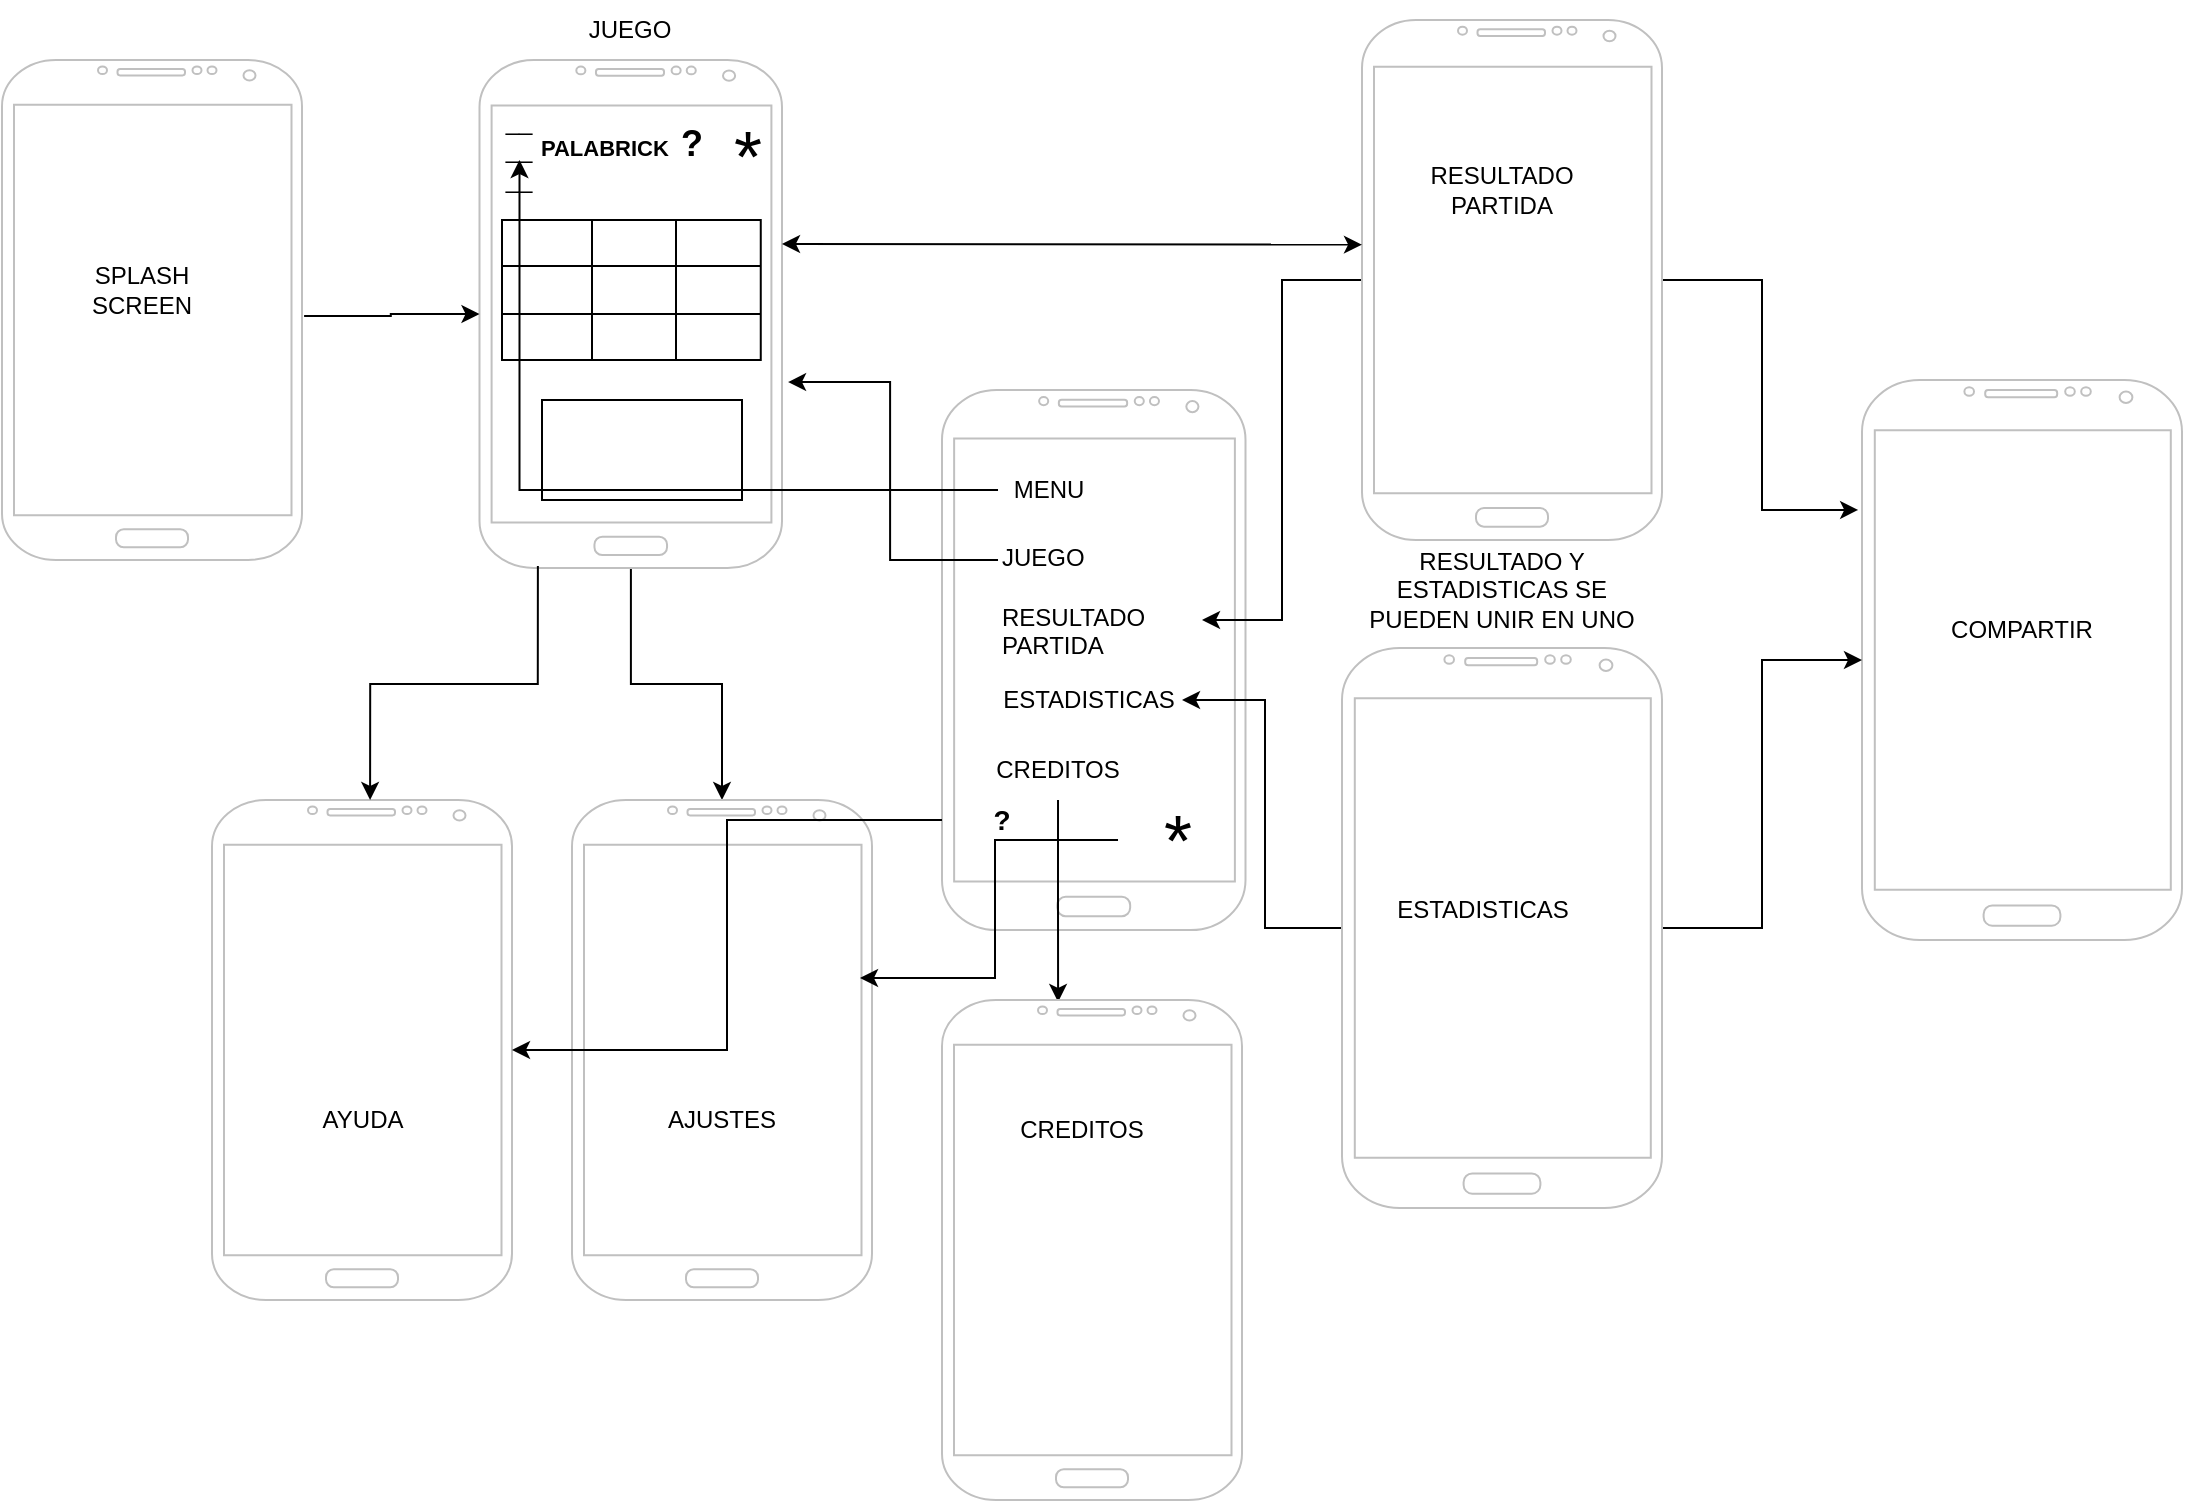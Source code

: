 <mxfile version="16.5.1" type="device"><diagram id="6ODRwVOUylyzVqadnR0H" name="Página-1"><mxGraphModel dx="1026" dy="512" grid="1" gridSize="10" guides="1" tooltips="1" connect="1" arrows="1" fold="1" page="1" pageScale="1" pageWidth="1169" pageHeight="827" math="0" shadow="0"><root><mxCell id="0"/><mxCell id="1" parent="0"/><mxCell id="hPEPq6X0XaU8aF3SA5c6-1" value="" style="verticalLabelPosition=bottom;verticalAlign=top;html=1;shadow=0;dashed=0;strokeWidth=1;shape=mxgraph.android.phone2;strokeColor=#c0c0c0;" parent="1" vertex="1"><mxGeometry x="480" y="285" width="151.75" height="270" as="geometry"/></mxCell><mxCell id="nyRfSfvyOXsMAw-CzOQ8-35" value="" style="edgeStyle=orthogonalEdgeStyle;rounded=0;orthogonalLoop=1;jettySize=auto;html=1;" parent="1" source="hPEPq6X0XaU8aF3SA5c6-2" target="hPEPq6X0XaU8aF3SA5c6-3" edge="1"><mxGeometry relative="1" as="geometry"/></mxCell><mxCell id="hPEPq6X0XaU8aF3SA5c6-2" value="" style="verticalLabelPosition=bottom;verticalAlign=top;html=1;shadow=0;dashed=0;strokeWidth=1;shape=mxgraph.android.phone2;strokeColor=#c0c0c0;" parent="1" vertex="1"><mxGeometry x="248.75" y="120" width="151.25" height="254" as="geometry"/></mxCell><mxCell id="hPEPq6X0XaU8aF3SA5c6-3" value="" style="verticalLabelPosition=bottom;verticalAlign=top;html=1;shadow=0;dashed=0;strokeWidth=1;shape=mxgraph.android.phone2;strokeColor=#c0c0c0;" parent="1" vertex="1"><mxGeometry x="295" y="490" width="150" height="250" as="geometry"/></mxCell><mxCell id="nyRfSfvyOXsMAw-CzOQ8-15" style="edgeStyle=orthogonalEdgeStyle;rounded=0;orthogonalLoop=1;jettySize=auto;html=1;entryX=-0.012;entryY=0.232;entryDx=0;entryDy=0;entryPerimeter=0;" parent="1" source="hPEPq6X0XaU8aF3SA5c6-4" target="8tJ1-jJ_CyWqkfRoduWx-6" edge="1"><mxGeometry relative="1" as="geometry"/></mxCell><mxCell id="nyRfSfvyOXsMAw-CzOQ8-76" style="edgeStyle=orthogonalEdgeStyle;rounded=0;orthogonalLoop=1;jettySize=auto;html=1;entryX=1;entryY=0.5;entryDx=0;entryDy=0;fontSize=14;" parent="1" source="hPEPq6X0XaU8aF3SA5c6-4" target="nyRfSfvyOXsMAw-CzOQ8-5" edge="1"><mxGeometry relative="1" as="geometry"/></mxCell><mxCell id="hPEPq6X0XaU8aF3SA5c6-4" value="" style="verticalLabelPosition=bottom;verticalAlign=top;html=1;shadow=0;dashed=0;strokeWidth=1;shape=mxgraph.android.phone2;strokeColor=#c0c0c0;" parent="1" vertex="1"><mxGeometry x="690" y="100" width="150" height="260" as="geometry"/></mxCell><mxCell id="8tJ1-jJ_CyWqkfRoduWx-3" value="JUEGO" style="text;html=1;strokeColor=none;fillColor=none;align=center;verticalAlign=middle;whiteSpace=wrap;rounded=0;" parent="1" vertex="1"><mxGeometry x="294.38" y="90" width="60" height="30" as="geometry"/></mxCell><mxCell id="8tJ1-jJ_CyWqkfRoduWx-5" value="RESULTADO&lt;br&gt;PARTIDA" style="text;html=1;strokeColor=none;fillColor=none;align=center;verticalAlign=middle;whiteSpace=wrap;rounded=0;" parent="1" vertex="1"><mxGeometry x="730" y="170" width="60" height="30" as="geometry"/></mxCell><mxCell id="8tJ1-jJ_CyWqkfRoduWx-6" value="" style="verticalLabelPosition=bottom;verticalAlign=top;html=1;shadow=0;dashed=0;strokeWidth=1;shape=mxgraph.android.phone2;strokeColor=#c0c0c0;" parent="1" vertex="1"><mxGeometry x="940" y="280" width="160" height="280" as="geometry"/></mxCell><mxCell id="8tJ1-jJ_CyWqkfRoduWx-8" value="COMPARTIR" style="text;html=1;strokeColor=none;fillColor=none;align=center;verticalAlign=middle;whiteSpace=wrap;rounded=0;" parent="1" vertex="1"><mxGeometry x="990" y="390" width="60" height="30" as="geometry"/></mxCell><mxCell id="8tJ1-jJ_CyWqkfRoduWx-11" value="AYUDA" style="text;html=1;align=center;verticalAlign=middle;resizable=0;points=[];autosize=1;strokeColor=none;fillColor=none;" parent="1" vertex="1"><mxGeometry x="160" y="640" width="60" height="20" as="geometry"/></mxCell><mxCell id="8tJ1-jJ_CyWqkfRoduWx-14" value="AJUSTES" style="text;html=1;strokeColor=none;fillColor=none;align=center;verticalAlign=middle;whiteSpace=wrap;rounded=0;" parent="1" vertex="1"><mxGeometry x="340" y="635" width="60" height="30" as="geometry"/></mxCell><mxCell id="8tJ1-jJ_CyWqkfRoduWx-25" value="" style="shape=table;html=1;whiteSpace=wrap;startSize=0;container=1;collapsible=0;childLayout=tableLayout;" parent="1" vertex="1"><mxGeometry x="260" y="200" width="129.38" height="70" as="geometry"/></mxCell><mxCell id="8tJ1-jJ_CyWqkfRoduWx-26" value="" style="shape=tableRow;horizontal=0;startSize=0;swimlaneHead=0;swimlaneBody=0;top=0;left=0;bottom=0;right=0;collapsible=0;dropTarget=0;fillColor=none;points=[[0,0.5],[1,0.5]];portConstraint=eastwest;" parent="8tJ1-jJ_CyWqkfRoduWx-25" vertex="1"><mxGeometry width="129.38" height="23" as="geometry"/></mxCell><mxCell id="8tJ1-jJ_CyWqkfRoduWx-27" value="" style="shape=partialRectangle;html=1;whiteSpace=wrap;connectable=0;fillColor=none;top=0;left=0;bottom=0;right=0;overflow=hidden;" parent="8tJ1-jJ_CyWqkfRoduWx-26" vertex="1"><mxGeometry width="45" height="23" as="geometry"><mxRectangle width="45" height="23" as="alternateBounds"/></mxGeometry></mxCell><mxCell id="8tJ1-jJ_CyWqkfRoduWx-28" value="" style="shape=partialRectangle;html=1;whiteSpace=wrap;connectable=0;fillColor=none;top=0;left=0;bottom=0;right=0;overflow=hidden;" parent="8tJ1-jJ_CyWqkfRoduWx-26" vertex="1"><mxGeometry x="45" width="42" height="23" as="geometry"><mxRectangle width="42" height="23" as="alternateBounds"/></mxGeometry></mxCell><mxCell id="8tJ1-jJ_CyWqkfRoduWx-29" value="" style="shape=partialRectangle;html=1;whiteSpace=wrap;connectable=0;fillColor=none;top=0;left=0;bottom=0;right=0;overflow=hidden;" parent="8tJ1-jJ_CyWqkfRoduWx-26" vertex="1"><mxGeometry x="87" width="42" height="23" as="geometry"><mxRectangle width="42" height="23" as="alternateBounds"/></mxGeometry></mxCell><mxCell id="8tJ1-jJ_CyWqkfRoduWx-30" value="" style="shape=tableRow;horizontal=0;startSize=0;swimlaneHead=0;swimlaneBody=0;top=0;left=0;bottom=0;right=0;collapsible=0;dropTarget=0;fillColor=none;points=[[0,0.5],[1,0.5]];portConstraint=eastwest;" parent="8tJ1-jJ_CyWqkfRoduWx-25" vertex="1"><mxGeometry y="23" width="129.38" height="24" as="geometry"/></mxCell><mxCell id="8tJ1-jJ_CyWqkfRoduWx-31" value="" style="shape=partialRectangle;html=1;whiteSpace=wrap;connectable=0;fillColor=none;top=0;left=0;bottom=0;right=0;overflow=hidden;" parent="8tJ1-jJ_CyWqkfRoduWx-30" vertex="1"><mxGeometry width="45" height="24" as="geometry"><mxRectangle width="45" height="24" as="alternateBounds"/></mxGeometry></mxCell><mxCell id="8tJ1-jJ_CyWqkfRoduWx-32" value="" style="shape=partialRectangle;html=1;whiteSpace=wrap;connectable=0;fillColor=none;top=0;left=0;bottom=0;right=0;overflow=hidden;" parent="8tJ1-jJ_CyWqkfRoduWx-30" vertex="1"><mxGeometry x="45" width="42" height="24" as="geometry"><mxRectangle width="42" height="24" as="alternateBounds"/></mxGeometry></mxCell><mxCell id="8tJ1-jJ_CyWqkfRoduWx-33" value="" style="shape=partialRectangle;html=1;whiteSpace=wrap;connectable=0;fillColor=none;top=0;left=0;bottom=0;right=0;overflow=hidden;" parent="8tJ1-jJ_CyWqkfRoduWx-30" vertex="1"><mxGeometry x="87" width="42" height="24" as="geometry"><mxRectangle width="42" height="24" as="alternateBounds"/></mxGeometry></mxCell><mxCell id="8tJ1-jJ_CyWqkfRoduWx-34" value="" style="shape=tableRow;horizontal=0;startSize=0;swimlaneHead=0;swimlaneBody=0;top=0;left=0;bottom=0;right=0;collapsible=0;dropTarget=0;fillColor=none;points=[[0,0.5],[1,0.5]];portConstraint=eastwest;" parent="8tJ1-jJ_CyWqkfRoduWx-25" vertex="1"><mxGeometry y="47" width="129.38" height="23" as="geometry"/></mxCell><mxCell id="8tJ1-jJ_CyWqkfRoduWx-35" value="" style="shape=partialRectangle;html=1;whiteSpace=wrap;connectable=0;fillColor=none;top=0;left=0;bottom=0;right=0;overflow=hidden;" parent="8tJ1-jJ_CyWqkfRoduWx-34" vertex="1"><mxGeometry width="45" height="23" as="geometry"><mxRectangle width="45" height="23" as="alternateBounds"/></mxGeometry></mxCell><mxCell id="8tJ1-jJ_CyWqkfRoduWx-36" value="" style="shape=partialRectangle;html=1;whiteSpace=wrap;connectable=0;fillColor=none;top=0;left=0;bottom=0;right=0;overflow=hidden;" parent="8tJ1-jJ_CyWqkfRoduWx-34" vertex="1"><mxGeometry x="45" width="42" height="23" as="geometry"><mxRectangle width="42" height="23" as="alternateBounds"/></mxGeometry></mxCell><mxCell id="8tJ1-jJ_CyWqkfRoduWx-37" value="" style="shape=partialRectangle;html=1;whiteSpace=wrap;connectable=0;fillColor=none;top=0;left=0;bottom=0;right=0;overflow=hidden;pointerEvents=1;" parent="8tJ1-jJ_CyWqkfRoduWx-34" vertex="1"><mxGeometry x="87" width="42" height="23" as="geometry"><mxRectangle width="42" height="23" as="alternateBounds"/></mxGeometry></mxCell><mxCell id="8tJ1-jJ_CyWqkfRoduWx-39" value="" style="rounded=0;whiteSpace=wrap;html=1;" parent="1" vertex="1"><mxGeometry x="280" y="290" width="100" height="50" as="geometry"/></mxCell><mxCell id="nyRfSfvyOXsMAw-CzOQ8-13" value="" style="edgeStyle=orthogonalEdgeStyle;rounded=0;orthogonalLoop=1;jettySize=auto;html=1;" parent="1" source="8tJ1-jJ_CyWqkfRoduWx-50" target="8tJ1-jJ_CyWqkfRoduWx-6" edge="1"><mxGeometry relative="1" as="geometry"/></mxCell><mxCell id="nyRfSfvyOXsMAw-CzOQ8-24" value="" style="edgeStyle=orthogonalEdgeStyle;rounded=0;orthogonalLoop=1;jettySize=auto;html=1;entryX=0.97;entryY=0.5;entryDx=0;entryDy=0;entryPerimeter=0;" parent="1" source="8tJ1-jJ_CyWqkfRoduWx-50" target="nyRfSfvyOXsMAw-CzOQ8-68" edge="1"><mxGeometry relative="1" as="geometry"/></mxCell><mxCell id="8tJ1-jJ_CyWqkfRoduWx-50" value="" style="verticalLabelPosition=bottom;verticalAlign=top;html=1;shadow=0;dashed=0;strokeWidth=1;shape=mxgraph.android.phone2;strokeColor=#c0c0c0;" parent="1" vertex="1"><mxGeometry x="680" y="414" width="160" height="280" as="geometry"/></mxCell><mxCell id="8tJ1-jJ_CyWqkfRoduWx-52" value="ESTADISTICAS" style="text;html=1;align=center;verticalAlign=middle;resizable=0;points=[];autosize=1;strokeColor=none;fillColor=none;" parent="1" vertex="1"><mxGeometry x="700" y="535" width="100" height="20" as="geometry"/></mxCell><mxCell id="8tJ1-jJ_CyWqkfRoduWx-57" style="edgeStyle=orthogonalEdgeStyle;rounded=0;orthogonalLoop=1;jettySize=auto;html=1;exitX=0.5;exitY=1;exitDx=0;exitDy=0;" parent="1" source="8tJ1-jJ_CyWqkfRoduWx-8" target="8tJ1-jJ_CyWqkfRoduWx-8" edge="1"><mxGeometry relative="1" as="geometry"/></mxCell><mxCell id="nyRfSfvyOXsMAw-CzOQ8-5" value="RESULTADO PARTIDA" style="text;whiteSpace=wrap;html=1;" parent="1" vertex="1"><mxGeometry x="508.01" y="385" width="101.99" height="30" as="geometry"/></mxCell><mxCell id="nyRfSfvyOXsMAw-CzOQ8-12" value="" style="endArrow=classic;startArrow=classic;html=1;rounded=0;entryX=0;entryY=0.432;entryDx=0;entryDy=0;entryPerimeter=0;exitX=1;exitY=0.362;exitDx=0;exitDy=0;exitPerimeter=0;" parent="1" source="hPEPq6X0XaU8aF3SA5c6-2" target="hPEPq6X0XaU8aF3SA5c6-4" edge="1"><mxGeometry width="50" height="50" relative="1" as="geometry"><mxPoint x="370" y="300" as="sourcePoint"/><mxPoint x="420" y="250" as="targetPoint"/></mxGeometry></mxCell><mxCell id="nyRfSfvyOXsMAw-CzOQ8-14" value="RESULTADO Y ESTADISTICAS SE PUEDEN UNIR EN UNO" style="text;html=1;strokeColor=none;fillColor=none;align=center;verticalAlign=middle;whiteSpace=wrap;rounded=0;" parent="1" vertex="1"><mxGeometry x="685" y="370" width="150" height="30" as="geometry"/></mxCell><mxCell id="nyRfSfvyOXsMAw-CzOQ8-17" value="SPLASH SCREEN" style="text;html=1;strokeColor=none;fillColor=none;align=center;verticalAlign=middle;whiteSpace=wrap;rounded=0;" parent="1" vertex="1"><mxGeometry x="50" y="220" width="60" height="30" as="geometry"/></mxCell><mxCell id="nyRfSfvyOXsMAw-CzOQ8-77" style="edgeStyle=orthogonalEdgeStyle;rounded=0;orthogonalLoop=1;jettySize=auto;html=1;fontSize=14;" parent="1" source="nyRfSfvyOXsMAw-CzOQ8-20" target="nyRfSfvyOXsMAw-CzOQ8-54" edge="1"><mxGeometry relative="1" as="geometry"/></mxCell><mxCell id="nyRfSfvyOXsMAw-CzOQ8-20" value="MENU" style="text;html=1;align=center;verticalAlign=middle;resizable=0;points=[];autosize=1;strokeColor=none;fillColor=none;" parent="1" vertex="1"><mxGeometry x="508.01" y="325" width="50" height="20" as="geometry"/></mxCell><mxCell id="nyRfSfvyOXsMAw-CzOQ8-28" value="" style="verticalLabelPosition=bottom;verticalAlign=top;html=1;shadow=0;dashed=0;strokeWidth=1;shape=mxgraph.android.phone2;strokeColor=#c0c0c0;" parent="1" vertex="1"><mxGeometry x="115" y="490" width="150" height="250" as="geometry"/></mxCell><mxCell id="nyRfSfvyOXsMAw-CzOQ8-32" value="" style="edgeStyle=orthogonalEdgeStyle;rounded=0;orthogonalLoop=1;jettySize=auto;html=1;exitX=1.007;exitY=0.512;exitDx=0;exitDy=0;exitPerimeter=0;" parent="1" source="nyRfSfvyOXsMAw-CzOQ8-29" target="hPEPq6X0XaU8aF3SA5c6-2" edge="1"><mxGeometry relative="1" as="geometry"/></mxCell><mxCell id="nyRfSfvyOXsMAw-CzOQ8-29" value="" style="verticalLabelPosition=bottom;verticalAlign=top;html=1;shadow=0;dashed=0;strokeWidth=1;shape=mxgraph.android.phone2;strokeColor=#c0c0c0;" parent="1" vertex="1"><mxGeometry x="10" y="120" width="150" height="250" as="geometry"/></mxCell><mxCell id="nyRfSfvyOXsMAw-CzOQ8-36" value="" style="edgeStyle=orthogonalEdgeStyle;rounded=0;orthogonalLoop=1;jettySize=auto;html=1;exitX=0.193;exitY=0.996;exitDx=0;exitDy=0;exitPerimeter=0;entryX=0.527;entryY=0;entryDx=0;entryDy=0;entryPerimeter=0;" parent="1" source="hPEPq6X0XaU8aF3SA5c6-2" target="nyRfSfvyOXsMAw-CzOQ8-28" edge="1"><mxGeometry relative="1" as="geometry"><mxPoint x="290" y="400" as="sourcePoint"/><mxPoint x="335.5" y="516" as="targetPoint"/></mxGeometry></mxCell><mxCell id="nyRfSfvyOXsMAw-CzOQ8-49" style="edgeStyle=orthogonalEdgeStyle;rounded=0;orthogonalLoop=1;jettySize=auto;html=1;exitX=0.5;exitY=1;exitDx=0;exitDy=0;entryX=0.387;entryY=0.004;entryDx=0;entryDy=0;entryPerimeter=0;" parent="1" source="nyRfSfvyOXsMAw-CzOQ8-43" target="nyRfSfvyOXsMAw-CzOQ8-46" edge="1"><mxGeometry relative="1" as="geometry"/></mxCell><mxCell id="nyRfSfvyOXsMAw-CzOQ8-43" value="CREDITOS" style="text;html=1;strokeColor=none;fillColor=none;align=center;verticalAlign=middle;whiteSpace=wrap;rounded=0;" parent="1" vertex="1"><mxGeometry x="508.01" y="460" width="60" height="30" as="geometry"/></mxCell><mxCell id="nyRfSfvyOXsMAw-CzOQ8-45" style="edgeStyle=orthogonalEdgeStyle;rounded=0;orthogonalLoop=1;jettySize=auto;html=1;entryX=1.02;entryY=0.634;entryDx=0;entryDy=0;entryPerimeter=0;" parent="1" source="nyRfSfvyOXsMAw-CzOQ8-44" target="hPEPq6X0XaU8aF3SA5c6-2" edge="1"><mxGeometry relative="1" as="geometry"/></mxCell><mxCell id="nyRfSfvyOXsMAw-CzOQ8-44" value="JUEGO" style="text;whiteSpace=wrap;html=1;" parent="1" vertex="1"><mxGeometry x="508.01" y="355" width="90" height="30" as="geometry"/></mxCell><mxCell id="nyRfSfvyOXsMAw-CzOQ8-46" value="" style="verticalLabelPosition=bottom;verticalAlign=top;html=1;shadow=0;dashed=0;strokeWidth=1;shape=mxgraph.android.phone2;strokeColor=#c0c0c0;" parent="1" vertex="1"><mxGeometry x="480" y="590" width="150" height="250" as="geometry"/></mxCell><mxCell id="nyRfSfvyOXsMAw-CzOQ8-48" value="CREDITOS" style="text;html=1;strokeColor=none;fillColor=none;align=center;verticalAlign=middle;whiteSpace=wrap;rounded=0;" parent="1" vertex="1"><mxGeometry x="520" y="640" width="60" height="30" as="geometry"/></mxCell><mxCell id="nyRfSfvyOXsMAw-CzOQ8-54" value="__&lt;br&gt;__&lt;br&gt;__" style="text;html=1;strokeColor=none;fillColor=none;align=center;verticalAlign=middle;whiteSpace=wrap;rounded=0;" parent="1" vertex="1"><mxGeometry x="243.13" y="160" width="51.25" height="10" as="geometry"/></mxCell><mxCell id="nyRfSfvyOXsMAw-CzOQ8-64" style="edgeStyle=orthogonalEdgeStyle;rounded=0;orthogonalLoop=1;jettySize=auto;html=1;fontSize=36;" parent="1" source="nyRfSfvyOXsMAw-CzOQ8-58" target="nyRfSfvyOXsMAw-CzOQ8-28" edge="1"><mxGeometry relative="1" as="geometry"><mxPoint x="230" y="460" as="targetPoint"/></mxGeometry></mxCell><mxCell id="nyRfSfvyOXsMAw-CzOQ8-58" value="&lt;b&gt;&lt;font style=&quot;font-size: 14px&quot;&gt;?&lt;/font&gt;&lt;/b&gt;" style="text;html=1;strokeColor=none;fillColor=none;align=center;verticalAlign=middle;whiteSpace=wrap;rounded=0;" parent="1" vertex="1"><mxGeometry x="480" y="480" width="60" height="40" as="geometry"/></mxCell><mxCell id="nyRfSfvyOXsMAw-CzOQ8-65" value="" style="edgeStyle=orthogonalEdgeStyle;rounded=0;orthogonalLoop=1;jettySize=auto;html=1;fontSize=36;entryX=0.96;entryY=0.356;entryDx=0;entryDy=0;entryPerimeter=0;" parent="1" source="nyRfSfvyOXsMAw-CzOQ8-62" target="hPEPq6X0XaU8aF3SA5c6-3" edge="1"><mxGeometry relative="1" as="geometry"/></mxCell><mxCell id="nyRfSfvyOXsMAw-CzOQ8-62" value="&lt;font style=&quot;font-size: 36px&quot;&gt;*&lt;/font&gt;" style="text;html=1;strokeColor=none;fillColor=none;align=center;verticalAlign=middle;whiteSpace=wrap;rounded=0;" parent="1" vertex="1"><mxGeometry x="568.01" y="490" width="60" height="40" as="geometry"/></mxCell><mxCell id="nyRfSfvyOXsMAw-CzOQ8-63" value="&lt;font style=&quot;font-size: 36px&quot;&gt;*&lt;/font&gt;" style="text;html=1;strokeColor=none;fillColor=none;align=center;verticalAlign=middle;whiteSpace=wrap;rounded=0;" parent="1" vertex="1"><mxGeometry x="365.62" y="150" width="34.38" height="35" as="geometry"/></mxCell><mxCell id="nyRfSfvyOXsMAw-CzOQ8-68" value="ESTADISTICAS" style="text;html=1;align=center;verticalAlign=middle;resizable=0;points=[];autosize=1;strokeColor=none;fillColor=none;" parent="1" vertex="1"><mxGeometry x="503.01" y="430" width="100" height="20" as="geometry"/></mxCell><mxCell id="nyRfSfvyOXsMAw-CzOQ8-72" value="&lt;font&gt;&lt;b&gt;&lt;span style=&quot;font-size: 11px&quot;&gt;PALABRICK&amp;nbsp;&amp;nbsp;&lt;/span&gt;&lt;font style=&quot;font-size: 18px&quot;&gt;?&lt;/font&gt;&lt;/b&gt;&lt;/font&gt;" style="text;html=1;strokeColor=none;fillColor=none;align=center;verticalAlign=middle;whiteSpace=wrap;rounded=0;fontSize=36;" parent="1" vertex="1"><mxGeometry x="270" y="140" width="100" height="30" as="geometry"/></mxCell></root></mxGraphModel></diagram></mxfile>